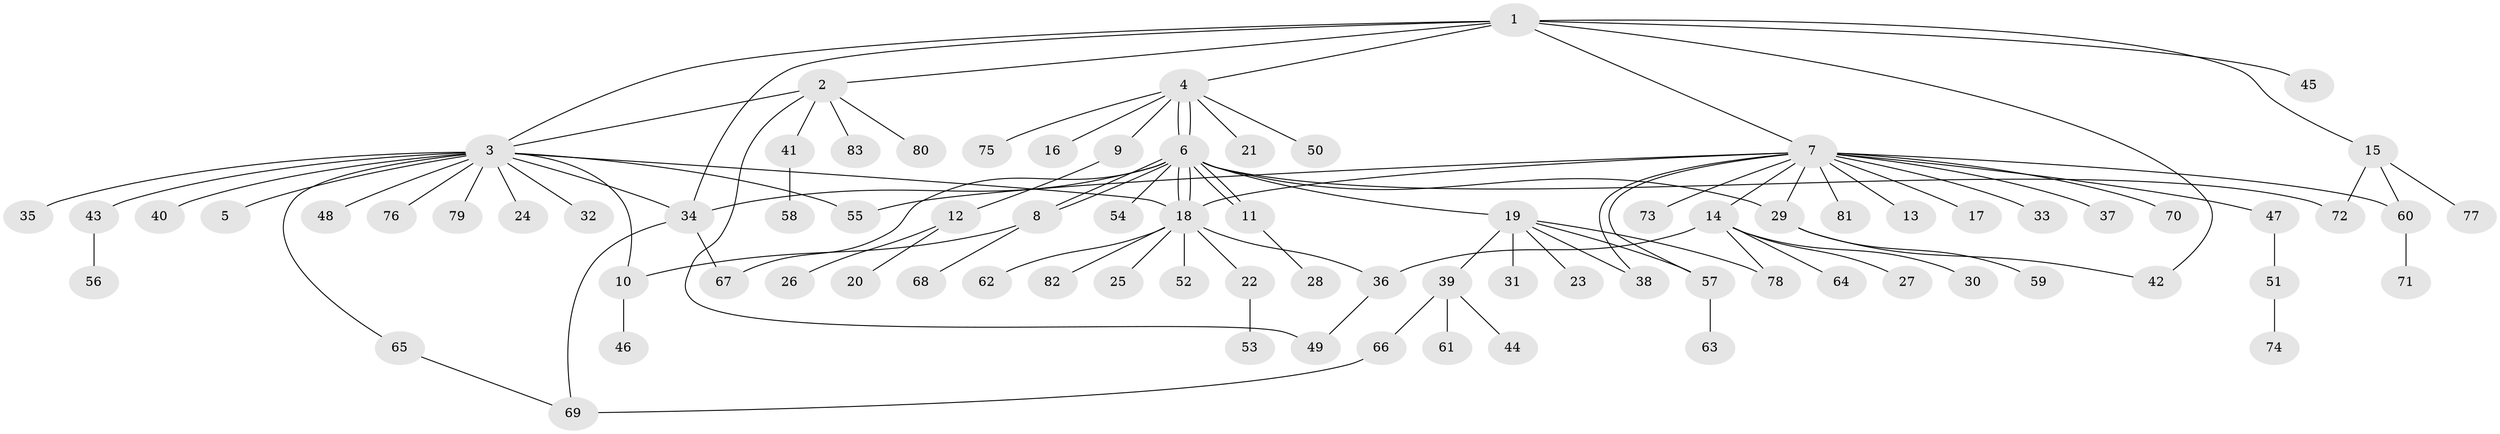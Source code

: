 // Generated by graph-tools (version 1.1) at 2025/01/03/09/25 03:01:44]
// undirected, 83 vertices, 105 edges
graph export_dot {
graph [start="1"]
  node [color=gray90,style=filled];
  1;
  2;
  3;
  4;
  5;
  6;
  7;
  8;
  9;
  10;
  11;
  12;
  13;
  14;
  15;
  16;
  17;
  18;
  19;
  20;
  21;
  22;
  23;
  24;
  25;
  26;
  27;
  28;
  29;
  30;
  31;
  32;
  33;
  34;
  35;
  36;
  37;
  38;
  39;
  40;
  41;
  42;
  43;
  44;
  45;
  46;
  47;
  48;
  49;
  50;
  51;
  52;
  53;
  54;
  55;
  56;
  57;
  58;
  59;
  60;
  61;
  62;
  63;
  64;
  65;
  66;
  67;
  68;
  69;
  70;
  71;
  72;
  73;
  74;
  75;
  76;
  77;
  78;
  79;
  80;
  81;
  82;
  83;
  1 -- 2;
  1 -- 3;
  1 -- 4;
  1 -- 7;
  1 -- 15;
  1 -- 34;
  1 -- 42;
  1 -- 45;
  2 -- 3;
  2 -- 41;
  2 -- 49;
  2 -- 80;
  2 -- 83;
  3 -- 5;
  3 -- 10;
  3 -- 18;
  3 -- 24;
  3 -- 32;
  3 -- 34;
  3 -- 35;
  3 -- 40;
  3 -- 43;
  3 -- 48;
  3 -- 55;
  3 -- 65;
  3 -- 76;
  3 -- 79;
  4 -- 6;
  4 -- 6;
  4 -- 9;
  4 -- 16;
  4 -- 21;
  4 -- 50;
  4 -- 75;
  6 -- 8;
  6 -- 8;
  6 -- 11;
  6 -- 11;
  6 -- 18;
  6 -- 18;
  6 -- 19;
  6 -- 29;
  6 -- 34;
  6 -- 54;
  6 -- 67;
  6 -- 72;
  7 -- 13;
  7 -- 14;
  7 -- 17;
  7 -- 18;
  7 -- 29;
  7 -- 33;
  7 -- 37;
  7 -- 38;
  7 -- 47;
  7 -- 55;
  7 -- 57;
  7 -- 60;
  7 -- 70;
  7 -- 73;
  7 -- 81;
  8 -- 10;
  8 -- 68;
  9 -- 12;
  10 -- 46;
  11 -- 28;
  12 -- 20;
  12 -- 26;
  14 -- 27;
  14 -- 30;
  14 -- 36;
  14 -- 64;
  14 -- 78;
  15 -- 60;
  15 -- 72;
  15 -- 77;
  18 -- 22;
  18 -- 25;
  18 -- 36;
  18 -- 52;
  18 -- 62;
  18 -- 82;
  19 -- 23;
  19 -- 31;
  19 -- 38;
  19 -- 39;
  19 -- 57;
  19 -- 78;
  22 -- 53;
  29 -- 42;
  29 -- 59;
  34 -- 67;
  34 -- 69;
  36 -- 49;
  39 -- 44;
  39 -- 61;
  39 -- 66;
  41 -- 58;
  43 -- 56;
  47 -- 51;
  51 -- 74;
  57 -- 63;
  60 -- 71;
  65 -- 69;
  66 -- 69;
}
